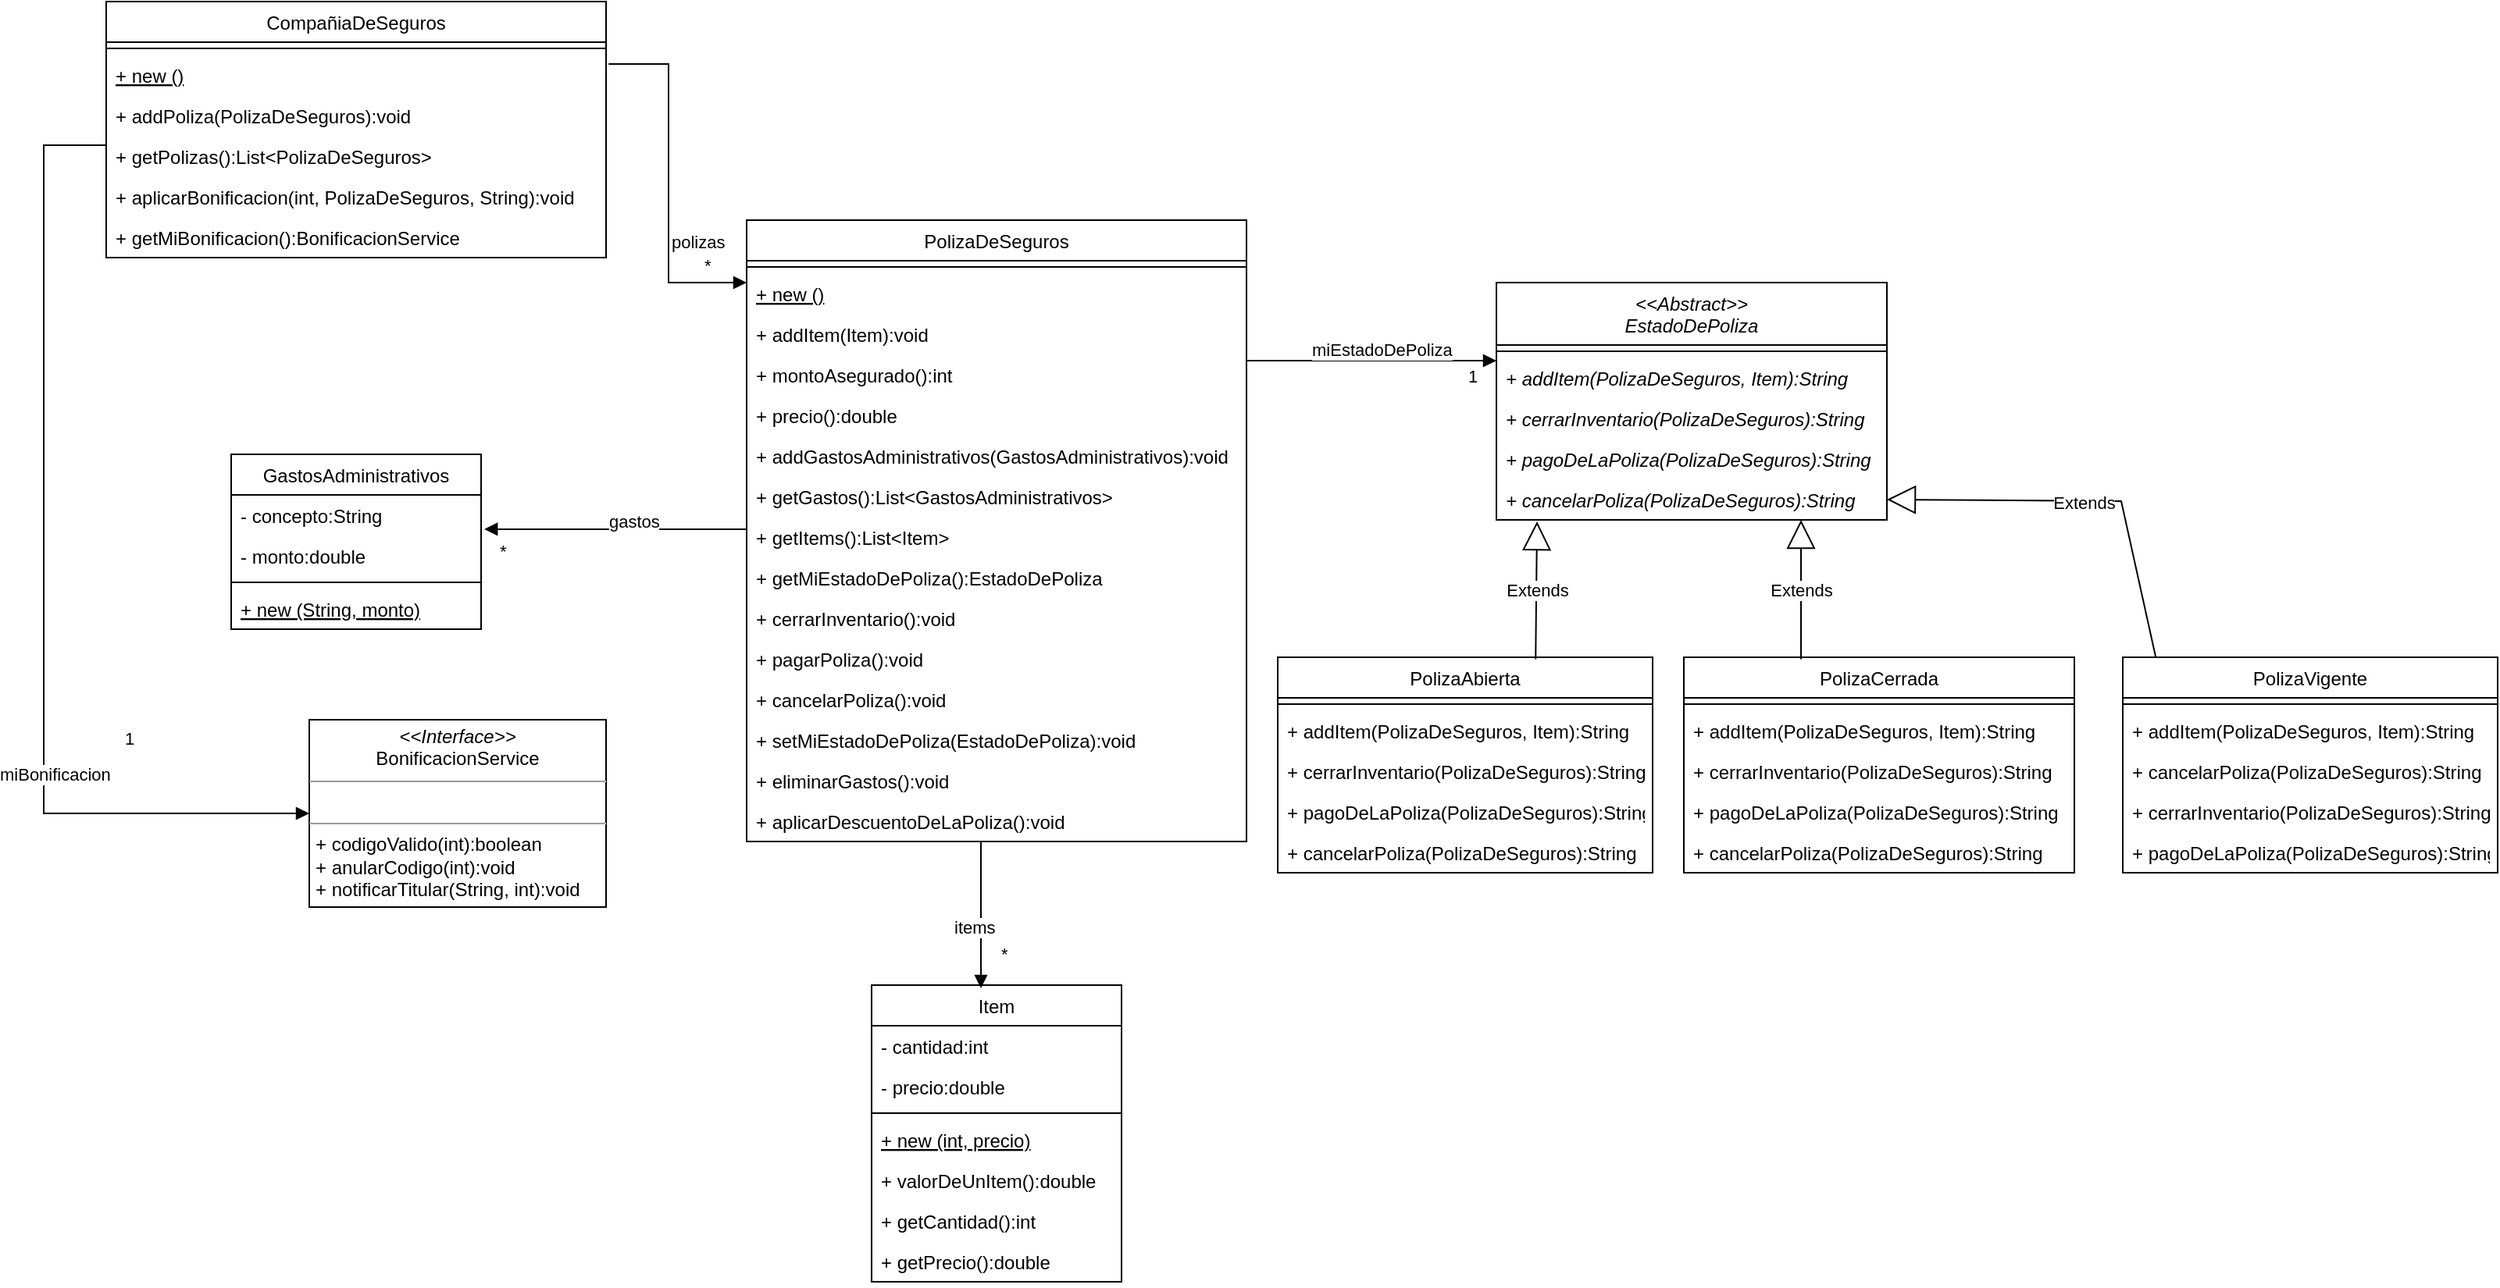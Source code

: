 <mxfile version="20.6.0" type="github">
  <diagram id="C5RBs43oDa-KdzZeNtuy" name="Page-1">
    <mxGraphModel dx="1695" dy="1619" grid="1" gridSize="10" guides="1" tooltips="1" connect="1" arrows="1" fold="1" page="1" pageScale="1" pageWidth="827" pageHeight="1169" math="0" shadow="0">
      <root>
        <mxCell id="WIyWlLk6GJQsqaUBKTNV-0" />
        <mxCell id="WIyWlLk6GJQsqaUBKTNV-1" parent="WIyWlLk6GJQsqaUBKTNV-0" />
        <mxCell id="Q4Jgzchujn3yijIAJBRP-0" value="Item" style="swimlane;fontStyle=0;align=center;verticalAlign=top;childLayout=stackLayout;horizontal=1;startSize=26;horizontalStack=0;resizeParent=1;resizeParentMax=0;resizeLast=0;collapsible=1;marginBottom=0;" parent="WIyWlLk6GJQsqaUBKTNV-1" vertex="1">
          <mxGeometry x="440" y="570" width="160" height="190" as="geometry" />
        </mxCell>
        <mxCell id="Q4Jgzchujn3yijIAJBRP-1" value="- cantidad:int" style="text;strokeColor=none;fillColor=none;align=left;verticalAlign=top;spacingLeft=4;spacingRight=4;overflow=hidden;rotatable=0;points=[[0,0.5],[1,0.5]];portConstraint=eastwest;" parent="Q4Jgzchujn3yijIAJBRP-0" vertex="1">
          <mxGeometry y="26" width="160" height="26" as="geometry" />
        </mxCell>
        <mxCell id="Q4Jgzchujn3yijIAJBRP-3" value="- precio:double" style="text;strokeColor=none;fillColor=none;align=left;verticalAlign=top;spacingLeft=4;spacingRight=4;overflow=hidden;rotatable=0;points=[[0,0.5],[1,0.5]];portConstraint=eastwest;" parent="Q4Jgzchujn3yijIAJBRP-0" vertex="1">
          <mxGeometry y="52" width="160" height="26" as="geometry" />
        </mxCell>
        <mxCell id="Q4Jgzchujn3yijIAJBRP-2" value="" style="line;strokeWidth=1;fillColor=none;align=left;verticalAlign=middle;spacingTop=-1;spacingLeft=3;spacingRight=3;rotatable=0;labelPosition=right;points=[];portConstraint=eastwest;strokeColor=inherit;" parent="Q4Jgzchujn3yijIAJBRP-0" vertex="1">
          <mxGeometry y="78" width="160" height="8" as="geometry" />
        </mxCell>
        <mxCell id="Q4Jgzchujn3yijIAJBRP-4" value="+ new (int, precio)" style="text;strokeColor=none;fillColor=none;align=left;verticalAlign=top;spacingLeft=4;spacingRight=4;overflow=hidden;rotatable=0;points=[[0,0.5],[1,0.5]];portConstraint=eastwest;fontStyle=4" parent="Q4Jgzchujn3yijIAJBRP-0" vertex="1">
          <mxGeometry y="86" width="160" height="26" as="geometry" />
        </mxCell>
        <mxCell id="Q4Jgzchujn3yijIAJBRP-5" value="+ valorDeUnItem():double" style="text;strokeColor=none;fillColor=none;align=left;verticalAlign=top;spacingLeft=4;spacingRight=4;overflow=hidden;rotatable=0;points=[[0,0.5],[1,0.5]];portConstraint=eastwest;fontStyle=0" parent="Q4Jgzchujn3yijIAJBRP-0" vertex="1">
          <mxGeometry y="112" width="160" height="26" as="geometry" />
        </mxCell>
        <mxCell id="Q4Jgzchujn3yijIAJBRP-84" value="+ getCantidad():int" style="text;strokeColor=none;fillColor=none;align=left;verticalAlign=top;spacingLeft=4;spacingRight=4;overflow=hidden;rotatable=0;points=[[0,0.5],[1,0.5]];portConstraint=eastwest;fontStyle=0" parent="Q4Jgzchujn3yijIAJBRP-0" vertex="1">
          <mxGeometry y="138" width="160" height="26" as="geometry" />
        </mxCell>
        <mxCell id="Q4Jgzchujn3yijIAJBRP-85" value="+ getPrecio():double" style="text;strokeColor=none;fillColor=none;align=left;verticalAlign=top;spacingLeft=4;spacingRight=4;overflow=hidden;rotatable=0;points=[[0,0.5],[1,0.5]];portConstraint=eastwest;fontStyle=0" parent="Q4Jgzchujn3yijIAJBRP-0" vertex="1">
          <mxGeometry y="164" width="160" height="26" as="geometry" />
        </mxCell>
        <mxCell id="Q4Jgzchujn3yijIAJBRP-11" value="PolizaDeSeguros" style="swimlane;fontStyle=0;align=center;verticalAlign=top;childLayout=stackLayout;horizontal=1;startSize=26;horizontalStack=0;resizeParent=1;resizeParentMax=0;resizeLast=0;collapsible=1;marginBottom=0;" parent="WIyWlLk6GJQsqaUBKTNV-1" vertex="1">
          <mxGeometry x="360" y="80" width="320" height="398" as="geometry" />
        </mxCell>
        <mxCell id="Q4Jgzchujn3yijIAJBRP-13" value="" style="line;strokeWidth=1;fillColor=none;align=left;verticalAlign=middle;spacingTop=-1;spacingLeft=3;spacingRight=3;rotatable=0;labelPosition=right;points=[];portConstraint=eastwest;strokeColor=inherit;" parent="Q4Jgzchujn3yijIAJBRP-11" vertex="1">
          <mxGeometry y="26" width="320" height="8" as="geometry" />
        </mxCell>
        <mxCell id="Q4Jgzchujn3yijIAJBRP-14" value="+ new ()" style="text;strokeColor=none;fillColor=none;align=left;verticalAlign=top;spacingLeft=4;spacingRight=4;overflow=hidden;rotatable=0;points=[[0,0.5],[1,0.5]];portConstraint=eastwest;fontStyle=4" parent="Q4Jgzchujn3yijIAJBRP-11" vertex="1">
          <mxGeometry y="34" width="320" height="26" as="geometry" />
        </mxCell>
        <mxCell id="Q4Jgzchujn3yijIAJBRP-26" value="+ addItem(Item):void" style="text;strokeColor=none;fillColor=none;align=left;verticalAlign=top;spacingLeft=4;spacingRight=4;overflow=hidden;rotatable=0;points=[[0,0.5],[1,0.5]];portConstraint=eastwest;fontStyle=0" parent="Q4Jgzchujn3yijIAJBRP-11" vertex="1">
          <mxGeometry y="60" width="320" height="26" as="geometry" />
        </mxCell>
        <mxCell id="Q4Jgzchujn3yijIAJBRP-29" value="+ montoAsegurado():int" style="text;strokeColor=none;fillColor=none;align=left;verticalAlign=top;spacingLeft=4;spacingRight=4;overflow=hidden;rotatable=0;points=[[0,0.5],[1,0.5]];portConstraint=eastwest;fontStyle=0" parent="Q4Jgzchujn3yijIAJBRP-11" vertex="1">
          <mxGeometry y="86" width="320" height="26" as="geometry" />
        </mxCell>
        <mxCell id="Q4Jgzchujn3yijIAJBRP-30" value="+ precio():double" style="text;strokeColor=none;fillColor=none;align=left;verticalAlign=top;spacingLeft=4;spacingRight=4;overflow=hidden;rotatable=0;points=[[0,0.5],[1,0.5]];portConstraint=eastwest;fontStyle=0" parent="Q4Jgzchujn3yijIAJBRP-11" vertex="1">
          <mxGeometry y="112" width="320" height="26" as="geometry" />
        </mxCell>
        <mxCell id="Q4Jgzchujn3yijIAJBRP-31" value="+ addGastosAdministrativos(GastosAdministrativos):void" style="text;strokeColor=none;fillColor=none;align=left;verticalAlign=top;spacingLeft=4;spacingRight=4;overflow=hidden;rotatable=0;points=[[0,0.5],[1,0.5]];portConstraint=eastwest;fontStyle=0" parent="Q4Jgzchujn3yijIAJBRP-11" vertex="1">
          <mxGeometry y="138" width="320" height="26" as="geometry" />
        </mxCell>
        <mxCell id="Q4Jgzchujn3yijIAJBRP-40" value="+ getGastos():List&lt;GastosAdministrativos&gt;" style="text;strokeColor=none;fillColor=none;align=left;verticalAlign=top;spacingLeft=4;spacingRight=4;overflow=hidden;rotatable=0;points=[[0,0.5],[1,0.5]];portConstraint=eastwest;fontStyle=0" parent="Q4Jgzchujn3yijIAJBRP-11" vertex="1">
          <mxGeometry y="164" width="320" height="26" as="geometry" />
        </mxCell>
        <mxCell id="Q4Jgzchujn3yijIAJBRP-41" value="+ getItems():List&lt;Item&gt;" style="text;strokeColor=none;fillColor=none;align=left;verticalAlign=top;spacingLeft=4;spacingRight=4;overflow=hidden;rotatable=0;points=[[0,0.5],[1,0.5]];portConstraint=eastwest;fontStyle=0" parent="Q4Jgzchujn3yijIAJBRP-11" vertex="1">
          <mxGeometry y="190" width="320" height="26" as="geometry" />
        </mxCell>
        <mxCell id="Q4Jgzchujn3yijIAJBRP-51" value="+ getMiEstadoDePoliza():EstadoDePoliza" style="text;strokeColor=none;fillColor=none;align=left;verticalAlign=top;spacingLeft=4;spacingRight=4;overflow=hidden;rotatable=0;points=[[0,0.5],[1,0.5]];portConstraint=eastwest;fontStyle=0" parent="Q4Jgzchujn3yijIAJBRP-11" vertex="1">
          <mxGeometry y="216" width="320" height="26" as="geometry" />
        </mxCell>
        <mxCell id="L172YjFZP5_gdF0e71oz-0" value="+ cerrarInventario():void" style="text;strokeColor=none;fillColor=none;align=left;verticalAlign=top;spacingLeft=4;spacingRight=4;overflow=hidden;rotatable=0;points=[[0,0.5],[1,0.5]];portConstraint=eastwest;fontStyle=0" vertex="1" parent="Q4Jgzchujn3yijIAJBRP-11">
          <mxGeometry y="242" width="320" height="26" as="geometry" />
        </mxCell>
        <mxCell id="L172YjFZP5_gdF0e71oz-1" value="+ pagarPoliza():void" style="text;strokeColor=none;fillColor=none;align=left;verticalAlign=top;spacingLeft=4;spacingRight=4;overflow=hidden;rotatable=0;points=[[0,0.5],[1,0.5]];portConstraint=eastwest;fontStyle=0" vertex="1" parent="Q4Jgzchujn3yijIAJBRP-11">
          <mxGeometry y="268" width="320" height="26" as="geometry" />
        </mxCell>
        <mxCell id="L172YjFZP5_gdF0e71oz-2" value="+ cancelarPoliza():void" style="text;strokeColor=none;fillColor=none;align=left;verticalAlign=top;spacingLeft=4;spacingRight=4;overflow=hidden;rotatable=0;points=[[0,0.5],[1,0.5]];portConstraint=eastwest;fontStyle=0" vertex="1" parent="Q4Jgzchujn3yijIAJBRP-11">
          <mxGeometry y="294" width="320" height="26" as="geometry" />
        </mxCell>
        <mxCell id="L172YjFZP5_gdF0e71oz-3" value="+ setMiEstadoDePoliza(EstadoDePoliza):void" style="text;strokeColor=none;fillColor=none;align=left;verticalAlign=top;spacingLeft=4;spacingRight=4;overflow=hidden;rotatable=0;points=[[0,0.5],[1,0.5]];portConstraint=eastwest;fontStyle=0" vertex="1" parent="Q4Jgzchujn3yijIAJBRP-11">
          <mxGeometry y="320" width="320" height="26" as="geometry" />
        </mxCell>
        <mxCell id="L172YjFZP5_gdF0e71oz-4" value="+ eliminarGastos():void" style="text;strokeColor=none;fillColor=none;align=left;verticalAlign=top;spacingLeft=4;spacingRight=4;overflow=hidden;rotatable=0;points=[[0,0.5],[1,0.5]];portConstraint=eastwest;fontStyle=0" vertex="1" parent="Q4Jgzchujn3yijIAJBRP-11">
          <mxGeometry y="346" width="320" height="26" as="geometry" />
        </mxCell>
        <mxCell id="L172YjFZP5_gdF0e71oz-5" value="+ aplicarDescuentoDeLaPoliza():void" style="text;strokeColor=none;fillColor=none;align=left;verticalAlign=top;spacingLeft=4;spacingRight=4;overflow=hidden;rotatable=0;points=[[0,0.5],[1,0.5]];portConstraint=eastwest;fontStyle=0" vertex="1" parent="Q4Jgzchujn3yijIAJBRP-11">
          <mxGeometry y="372" width="320" height="26" as="geometry" />
        </mxCell>
        <mxCell id="Q4Jgzchujn3yijIAJBRP-15" value="CompañiaDeSeguros" style="swimlane;fontStyle=0;align=center;verticalAlign=top;childLayout=stackLayout;horizontal=1;startSize=26;horizontalStack=0;resizeParent=1;resizeParentMax=0;resizeLast=0;collapsible=1;marginBottom=0;" parent="WIyWlLk6GJQsqaUBKTNV-1" vertex="1">
          <mxGeometry x="-50" y="-60" width="320" height="164" as="geometry" />
        </mxCell>
        <mxCell id="Q4Jgzchujn3yijIAJBRP-17" value="" style="line;strokeWidth=1;fillColor=none;align=left;verticalAlign=middle;spacingTop=-1;spacingLeft=3;spacingRight=3;rotatable=0;labelPosition=right;points=[];portConstraint=eastwest;strokeColor=inherit;" parent="Q4Jgzchujn3yijIAJBRP-15" vertex="1">
          <mxGeometry y="26" width="320" height="8" as="geometry" />
        </mxCell>
        <mxCell id="Q4Jgzchujn3yijIAJBRP-18" value="+ new ()" style="text;strokeColor=none;fillColor=none;align=left;verticalAlign=top;spacingLeft=4;spacingRight=4;overflow=hidden;rotatable=0;points=[[0,0.5],[1,0.5]];portConstraint=eastwest;fontStyle=4" parent="Q4Jgzchujn3yijIAJBRP-15" vertex="1">
          <mxGeometry y="34" width="320" height="26" as="geometry" />
        </mxCell>
        <mxCell id="Q4Jgzchujn3yijIAJBRP-28" value="+ addPoliza(PolizaDeSeguros):void" style="text;strokeColor=none;fillColor=none;align=left;verticalAlign=top;spacingLeft=4;spacingRight=4;overflow=hidden;rotatable=0;points=[[0,0.5],[1,0.5]];portConstraint=eastwest;fontStyle=0" parent="Q4Jgzchujn3yijIAJBRP-15" vertex="1">
          <mxGeometry y="60" width="320" height="26" as="geometry" />
        </mxCell>
        <mxCell id="Q4Jgzchujn3yijIAJBRP-39" value="+ getPolizas():List&lt;PolizaDeSeguros&gt;" style="text;strokeColor=none;fillColor=none;align=left;verticalAlign=top;spacingLeft=4;spacingRight=4;overflow=hidden;rotatable=0;points=[[0,0.5],[1,0.5]];portConstraint=eastwest;fontStyle=0" parent="Q4Jgzchujn3yijIAJBRP-15" vertex="1">
          <mxGeometry y="86" width="320" height="26" as="geometry" />
        </mxCell>
        <mxCell id="Q4Jgzchujn3yijIAJBRP-80" value="+ aplicarBonificacion(int, PolizaDeSeguros, String):void" style="text;strokeColor=none;fillColor=none;align=left;verticalAlign=top;spacingLeft=4;spacingRight=4;overflow=hidden;rotatable=0;points=[[0,0.5],[1,0.5]];portConstraint=eastwest;fontStyle=0" parent="Q4Jgzchujn3yijIAJBRP-15" vertex="1">
          <mxGeometry y="112" width="320" height="26" as="geometry" />
        </mxCell>
        <mxCell id="Q4Jgzchujn3yijIAJBRP-83" value="+ getMiBonificacion():BonificacionService" style="text;strokeColor=none;fillColor=none;align=left;verticalAlign=top;spacingLeft=4;spacingRight=4;overflow=hidden;rotatable=0;points=[[0,0.5],[1,0.5]];portConstraint=eastwest;fontStyle=0" parent="Q4Jgzchujn3yijIAJBRP-15" vertex="1">
          <mxGeometry y="138" width="320" height="26" as="geometry" />
        </mxCell>
        <mxCell id="Q4Jgzchujn3yijIAJBRP-19" value="polizas" style="endArrow=block;endFill=1;html=1;edgeStyle=orthogonalEdgeStyle;align=left;verticalAlign=top;rounded=0;exitX=1.005;exitY=0.231;exitDx=0;exitDy=0;exitPerimeter=0;" parent="WIyWlLk6GJQsqaUBKTNV-1" source="Q4Jgzchujn3yijIAJBRP-18" edge="1">
          <mxGeometry x="0.217" relative="1" as="geometry">
            <mxPoint x="250" y="120" as="sourcePoint" />
            <mxPoint x="360" y="120" as="targetPoint" />
            <Array as="points">
              <mxPoint x="310" y="-20" />
              <mxPoint x="310" y="120" />
            </Array>
            <mxPoint as="offset" />
          </mxGeometry>
        </mxCell>
        <mxCell id="Q4Jgzchujn3yijIAJBRP-20" value="*" style="edgeLabel;resizable=0;html=1;align=left;verticalAlign=bottom;" parent="Q4Jgzchujn3yijIAJBRP-19" connectable="0" vertex="1">
          <mxGeometry x="-1" relative="1" as="geometry">
            <mxPoint x="59" y="137" as="offset" />
          </mxGeometry>
        </mxCell>
        <mxCell id="Q4Jgzchujn3yijIAJBRP-21" value="items" style="endArrow=block;endFill=1;html=1;edgeStyle=orthogonalEdgeStyle;align=left;verticalAlign=top;rounded=0;" parent="WIyWlLk6GJQsqaUBKTNV-1" edge="1">
          <mxGeometry x="-0.111" y="-19" relative="1" as="geometry">
            <mxPoint x="510" y="478" as="sourcePoint" />
            <mxPoint x="510" y="572" as="targetPoint" />
            <Array as="points">
              <mxPoint x="510.5" y="548" />
              <mxPoint x="510.5" y="548" />
            </Array>
            <mxPoint as="offset" />
          </mxGeometry>
        </mxCell>
        <mxCell id="Q4Jgzchujn3yijIAJBRP-22" value="*" style="edgeLabel;resizable=0;html=1;align=left;verticalAlign=bottom;" parent="Q4Jgzchujn3yijIAJBRP-21" connectable="0" vertex="1">
          <mxGeometry x="-1" relative="1" as="geometry">
            <mxPoint x="11" y="80" as="offset" />
          </mxGeometry>
        </mxCell>
        <mxCell id="Q4Jgzchujn3yijIAJBRP-32" value="GastosAdministrativos" style="swimlane;fontStyle=0;align=center;verticalAlign=top;childLayout=stackLayout;horizontal=1;startSize=26;horizontalStack=0;resizeParent=1;resizeParentMax=0;resizeLast=0;collapsible=1;marginBottom=0;" parent="WIyWlLk6GJQsqaUBKTNV-1" vertex="1">
          <mxGeometry x="30" y="230" width="160" height="112" as="geometry" />
        </mxCell>
        <mxCell id="Q4Jgzchujn3yijIAJBRP-33" value="- concepto:String" style="text;strokeColor=none;fillColor=none;align=left;verticalAlign=top;spacingLeft=4;spacingRight=4;overflow=hidden;rotatable=0;points=[[0,0.5],[1,0.5]];portConstraint=eastwest;" parent="Q4Jgzchujn3yijIAJBRP-32" vertex="1">
          <mxGeometry y="26" width="160" height="26" as="geometry" />
        </mxCell>
        <mxCell id="Q4Jgzchujn3yijIAJBRP-36" value="- monto:double" style="text;strokeColor=none;fillColor=none;align=left;verticalAlign=top;spacingLeft=4;spacingRight=4;overflow=hidden;rotatable=0;points=[[0,0.5],[1,0.5]];portConstraint=eastwest;" parent="Q4Jgzchujn3yijIAJBRP-32" vertex="1">
          <mxGeometry y="52" width="160" height="26" as="geometry" />
        </mxCell>
        <mxCell id="Q4Jgzchujn3yijIAJBRP-34" value="" style="line;strokeWidth=1;fillColor=none;align=left;verticalAlign=middle;spacingTop=-1;spacingLeft=3;spacingRight=3;rotatable=0;labelPosition=right;points=[];portConstraint=eastwest;strokeColor=inherit;" parent="Q4Jgzchujn3yijIAJBRP-32" vertex="1">
          <mxGeometry y="78" width="160" height="8" as="geometry" />
        </mxCell>
        <mxCell id="Q4Jgzchujn3yijIAJBRP-35" value="+ new (String, monto)" style="text;strokeColor=none;fillColor=none;align=left;verticalAlign=top;spacingLeft=4;spacingRight=4;overflow=hidden;rotatable=0;points=[[0,0.5],[1,0.5]];portConstraint=eastwest;fontStyle=4" parent="Q4Jgzchujn3yijIAJBRP-32" vertex="1">
          <mxGeometry y="86" width="160" height="26" as="geometry" />
        </mxCell>
        <mxCell id="Q4Jgzchujn3yijIAJBRP-43" value="gastos" style="endArrow=block;endFill=1;html=1;edgeStyle=orthogonalEdgeStyle;align=left;verticalAlign=top;rounded=0;entryX=1.013;entryY=-0.154;entryDx=0;entryDy=0;entryPerimeter=0;exitX=0;exitY=0.5;exitDx=0;exitDy=0;" parent="WIyWlLk6GJQsqaUBKTNV-1" source="Q4Jgzchujn3yijIAJBRP-41" target="Q4Jgzchujn3yijIAJBRP-36" edge="1">
          <mxGeometry x="0.099" y="-18" relative="1" as="geometry">
            <mxPoint x="320" y="270" as="sourcePoint" />
            <mxPoint x="250" y="230" as="targetPoint" />
            <Array as="points">
              <mxPoint x="360" y="278" />
            </Array>
            <mxPoint as="offset" />
          </mxGeometry>
        </mxCell>
        <mxCell id="Q4Jgzchujn3yijIAJBRP-44" value="*" style="edgeLabel;resizable=0;html=1;align=left;verticalAlign=bottom;" parent="Q4Jgzchujn3yijIAJBRP-43" connectable="0" vertex="1">
          <mxGeometry x="-1" relative="1" as="geometry">
            <mxPoint x="-160" y="17" as="offset" />
          </mxGeometry>
        </mxCell>
        <mxCell id="Q4Jgzchujn3yijIAJBRP-45" value="&lt;&lt;Abstract&gt;&gt;&#xa;EstadoDePoliza" style="swimlane;fontStyle=2;align=center;verticalAlign=top;childLayout=stackLayout;horizontal=1;startSize=40;horizontalStack=0;resizeParent=1;resizeParentMax=0;resizeLast=0;collapsible=1;marginBottom=0;" parent="WIyWlLk6GJQsqaUBKTNV-1" vertex="1">
          <mxGeometry x="840" y="120" width="250" height="152" as="geometry" />
        </mxCell>
        <mxCell id="Q4Jgzchujn3yijIAJBRP-47" value="" style="line;strokeWidth=1;fillColor=none;align=left;verticalAlign=middle;spacingTop=-1;spacingLeft=3;spacingRight=3;rotatable=0;labelPosition=right;points=[];portConstraint=eastwest;strokeColor=inherit;" parent="Q4Jgzchujn3yijIAJBRP-45" vertex="1">
          <mxGeometry y="40" width="250" height="8" as="geometry" />
        </mxCell>
        <mxCell id="Q4Jgzchujn3yijIAJBRP-48" value="+ addItem(PolizaDeSeguros, Item):String" style="text;strokeColor=none;fillColor=none;align=left;verticalAlign=top;spacingLeft=4;spacingRight=4;overflow=hidden;rotatable=0;points=[[0,0.5],[1,0.5]];portConstraint=eastwest;fontStyle=2" parent="Q4Jgzchujn3yijIAJBRP-45" vertex="1">
          <mxGeometry y="48" width="250" height="26" as="geometry" />
        </mxCell>
        <mxCell id="Q4Jgzchujn3yijIAJBRP-52" value="+ cerrarInventario(PolizaDeSeguros):String" style="text;strokeColor=none;fillColor=none;align=left;verticalAlign=top;spacingLeft=4;spacingRight=4;overflow=hidden;rotatable=0;points=[[0,0.5],[1,0.5]];portConstraint=eastwest;fontStyle=2" parent="Q4Jgzchujn3yijIAJBRP-45" vertex="1">
          <mxGeometry y="74" width="250" height="26" as="geometry" />
        </mxCell>
        <mxCell id="Q4Jgzchujn3yijIAJBRP-53" value="+ pagoDeLaPoliza(PolizaDeSeguros):String" style="text;strokeColor=none;fillColor=none;align=left;verticalAlign=top;spacingLeft=4;spacingRight=4;overflow=hidden;rotatable=0;points=[[0,0.5],[1,0.5]];portConstraint=eastwest;fontStyle=2" parent="Q4Jgzchujn3yijIAJBRP-45" vertex="1">
          <mxGeometry y="100" width="250" height="26" as="geometry" />
        </mxCell>
        <mxCell id="Q4Jgzchujn3yijIAJBRP-54" value="+ cancelarPoliza(PolizaDeSeguros):String" style="text;strokeColor=none;fillColor=none;align=left;verticalAlign=top;spacingLeft=4;spacingRight=4;overflow=hidden;rotatable=0;points=[[0,0.5],[1,0.5]];portConstraint=eastwest;fontStyle=2" parent="Q4Jgzchujn3yijIAJBRP-45" vertex="1">
          <mxGeometry y="126" width="250" height="26" as="geometry" />
        </mxCell>
        <mxCell id="Q4Jgzchujn3yijIAJBRP-49" value="miEstadoDePoliza" style="endArrow=block;endFill=1;html=1;edgeStyle=orthogonalEdgeStyle;align=left;verticalAlign=top;rounded=0;" parent="WIyWlLk6GJQsqaUBKTNV-1" edge="1">
          <mxGeometry x="-0.5" y="20" relative="1" as="geometry">
            <mxPoint x="680" y="170" as="sourcePoint" />
            <mxPoint x="840" y="170" as="targetPoint" />
            <mxPoint as="offset" />
          </mxGeometry>
        </mxCell>
        <mxCell id="Q4Jgzchujn3yijIAJBRP-50" value="1" style="edgeLabel;resizable=0;html=1;align=left;verticalAlign=bottom;" parent="Q4Jgzchujn3yijIAJBRP-49" connectable="0" vertex="1">
          <mxGeometry x="-1" relative="1" as="geometry">
            <mxPoint x="140" y="18" as="offset" />
          </mxGeometry>
        </mxCell>
        <mxCell id="Q4Jgzchujn3yijIAJBRP-55" value="PolizaAbierta" style="swimlane;fontStyle=0;align=center;verticalAlign=top;childLayout=stackLayout;horizontal=1;startSize=26;horizontalStack=0;resizeParent=1;resizeParentMax=0;resizeLast=0;collapsible=1;marginBottom=0;" parent="WIyWlLk6GJQsqaUBKTNV-1" vertex="1">
          <mxGeometry x="700" y="360" width="240" height="138" as="geometry" />
        </mxCell>
        <mxCell id="Q4Jgzchujn3yijIAJBRP-57" value="" style="line;strokeWidth=1;fillColor=none;align=left;verticalAlign=middle;spacingTop=-1;spacingLeft=3;spacingRight=3;rotatable=0;labelPosition=right;points=[];portConstraint=eastwest;strokeColor=inherit;" parent="Q4Jgzchujn3yijIAJBRP-55" vertex="1">
          <mxGeometry y="26" width="240" height="8" as="geometry" />
        </mxCell>
        <mxCell id="Q4Jgzchujn3yijIAJBRP-71" value="+ addItem(PolizaDeSeguros, Item):String" style="text;strokeColor=none;fillColor=none;align=left;verticalAlign=top;spacingLeft=4;spacingRight=4;overflow=hidden;rotatable=0;points=[[0,0.5],[1,0.5]];portConstraint=eastwest;fontStyle=0" parent="Q4Jgzchujn3yijIAJBRP-55" vertex="1">
          <mxGeometry y="34" width="240" height="26" as="geometry" />
        </mxCell>
        <mxCell id="Q4Jgzchujn3yijIAJBRP-72" value="+ cerrarInventario(PolizaDeSeguros):String" style="text;strokeColor=none;fillColor=none;align=left;verticalAlign=top;spacingLeft=4;spacingRight=4;overflow=hidden;rotatable=0;points=[[0,0.5],[1,0.5]];portConstraint=eastwest;fontStyle=0" parent="Q4Jgzchujn3yijIAJBRP-55" vertex="1">
          <mxGeometry y="60" width="240" height="26" as="geometry" />
        </mxCell>
        <mxCell id="pHL_Qw1ODz_Hr5uAMKWi-0" value="+ pagoDeLaPoliza(PolizaDeSeguros):String" style="text;strokeColor=none;fillColor=none;align=left;verticalAlign=top;spacingLeft=4;spacingRight=4;overflow=hidden;rotatable=0;points=[[0,0.5],[1,0.5]];portConstraint=eastwest;fontStyle=0" parent="Q4Jgzchujn3yijIAJBRP-55" vertex="1">
          <mxGeometry y="86" width="240" height="26" as="geometry" />
        </mxCell>
        <mxCell id="pHL_Qw1ODz_Hr5uAMKWi-1" value="+ cancelarPoliza(PolizaDeSeguros):String" style="text;strokeColor=none;fillColor=none;align=left;verticalAlign=top;spacingLeft=4;spacingRight=4;overflow=hidden;rotatable=0;points=[[0,0.5],[1,0.5]];portConstraint=eastwest;fontStyle=0" parent="Q4Jgzchujn3yijIAJBRP-55" vertex="1">
          <mxGeometry y="112" width="240" height="26" as="geometry" />
        </mxCell>
        <mxCell id="Q4Jgzchujn3yijIAJBRP-59" value="PolizaCerrada" style="swimlane;fontStyle=0;align=center;verticalAlign=top;childLayout=stackLayout;horizontal=1;startSize=26;horizontalStack=0;resizeParent=1;resizeParentMax=0;resizeLast=0;collapsible=1;marginBottom=0;" parent="WIyWlLk6GJQsqaUBKTNV-1" vertex="1">
          <mxGeometry x="960" y="360" width="250" height="138" as="geometry" />
        </mxCell>
        <mxCell id="Q4Jgzchujn3yijIAJBRP-61" value="" style="line;strokeWidth=1;fillColor=none;align=left;verticalAlign=middle;spacingTop=-1;spacingLeft=3;spacingRight=3;rotatable=0;labelPosition=right;points=[];portConstraint=eastwest;strokeColor=inherit;" parent="Q4Jgzchujn3yijIAJBRP-59" vertex="1">
          <mxGeometry y="26" width="250" height="8" as="geometry" />
        </mxCell>
        <mxCell id="Q4Jgzchujn3yijIAJBRP-73" value="+ addItem(PolizaDeSeguros, Item):String" style="text;strokeColor=none;fillColor=none;align=left;verticalAlign=top;spacingLeft=4;spacingRight=4;overflow=hidden;rotatable=0;points=[[0,0.5],[1,0.5]];portConstraint=eastwest;fontStyle=0" parent="Q4Jgzchujn3yijIAJBRP-59" vertex="1">
          <mxGeometry y="34" width="250" height="26" as="geometry" />
        </mxCell>
        <mxCell id="pHL_Qw1ODz_Hr5uAMKWi-2" value="+ cerrarInventario(PolizaDeSeguros):String" style="text;strokeColor=none;fillColor=none;align=left;verticalAlign=top;spacingLeft=4;spacingRight=4;overflow=hidden;rotatable=0;points=[[0,0.5],[1,0.5]];portConstraint=eastwest;fontStyle=0" parent="Q4Jgzchujn3yijIAJBRP-59" vertex="1">
          <mxGeometry y="60" width="250" height="26" as="geometry" />
        </mxCell>
        <mxCell id="Q4Jgzchujn3yijIAJBRP-74" value="+ pagoDeLaPoliza(PolizaDeSeguros):String" style="text;strokeColor=none;fillColor=none;align=left;verticalAlign=top;spacingLeft=4;spacingRight=4;overflow=hidden;rotatable=0;points=[[0,0.5],[1,0.5]];portConstraint=eastwest;fontStyle=0" parent="Q4Jgzchujn3yijIAJBRP-59" vertex="1">
          <mxGeometry y="86" width="250" height="26" as="geometry" />
        </mxCell>
        <mxCell id="pHL_Qw1ODz_Hr5uAMKWi-3" value="+ cancelarPoliza(PolizaDeSeguros):String" style="text;strokeColor=none;fillColor=none;align=left;verticalAlign=top;spacingLeft=4;spacingRight=4;overflow=hidden;rotatable=0;points=[[0,0.5],[1,0.5]];portConstraint=eastwest;fontStyle=0" parent="Q4Jgzchujn3yijIAJBRP-59" vertex="1">
          <mxGeometry y="112" width="250" height="26" as="geometry" />
        </mxCell>
        <mxCell id="Q4Jgzchujn3yijIAJBRP-63" value="PolizaVigente" style="swimlane;fontStyle=0;align=center;verticalAlign=top;childLayout=stackLayout;horizontal=1;startSize=26;horizontalStack=0;resizeParent=1;resizeParentMax=0;resizeLast=0;collapsible=1;marginBottom=0;" parent="WIyWlLk6GJQsqaUBKTNV-1" vertex="1">
          <mxGeometry x="1241" y="360" width="240" height="138" as="geometry" />
        </mxCell>
        <mxCell id="Q4Jgzchujn3yijIAJBRP-65" value="" style="line;strokeWidth=1;fillColor=none;align=left;verticalAlign=middle;spacingTop=-1;spacingLeft=3;spacingRight=3;rotatable=0;labelPosition=right;points=[];portConstraint=eastwest;strokeColor=inherit;" parent="Q4Jgzchujn3yijIAJBRP-63" vertex="1">
          <mxGeometry y="26" width="240" height="8" as="geometry" />
        </mxCell>
        <mxCell id="pHL_Qw1ODz_Hr5uAMKWi-4" value="+ addItem(PolizaDeSeguros, Item):String" style="text;strokeColor=none;fillColor=none;align=left;verticalAlign=top;spacingLeft=4;spacingRight=4;overflow=hidden;rotatable=0;points=[[0,0.5],[1,0.5]];portConstraint=eastwest;fontStyle=0" parent="Q4Jgzchujn3yijIAJBRP-63" vertex="1">
          <mxGeometry y="34" width="240" height="26" as="geometry" />
        </mxCell>
        <mxCell id="Q4Jgzchujn3yijIAJBRP-75" value="+ cancelarPoliza(PolizaDeSeguros):String" style="text;strokeColor=none;fillColor=none;align=left;verticalAlign=top;spacingLeft=4;spacingRight=4;overflow=hidden;rotatable=0;points=[[0,0.5],[1,0.5]];portConstraint=eastwest;fontStyle=0" parent="Q4Jgzchujn3yijIAJBRP-63" vertex="1">
          <mxGeometry y="60" width="240" height="26" as="geometry" />
        </mxCell>
        <mxCell id="pHL_Qw1ODz_Hr5uAMKWi-5" value="+ cerrarInventario(PolizaDeSeguros):String" style="text;strokeColor=none;fillColor=none;align=left;verticalAlign=top;spacingLeft=4;spacingRight=4;overflow=hidden;rotatable=0;points=[[0,0.5],[1,0.5]];portConstraint=eastwest;fontStyle=0" parent="Q4Jgzchujn3yijIAJBRP-63" vertex="1">
          <mxGeometry y="86" width="240" height="26" as="geometry" />
        </mxCell>
        <mxCell id="pHL_Qw1ODz_Hr5uAMKWi-6" value="+ pagoDeLaPoliza(PolizaDeSeguros):String" style="text;strokeColor=none;fillColor=none;align=left;verticalAlign=top;spacingLeft=4;spacingRight=4;overflow=hidden;rotatable=0;points=[[0,0.5],[1,0.5]];portConstraint=eastwest;fontStyle=0" parent="Q4Jgzchujn3yijIAJBRP-63" vertex="1">
          <mxGeometry y="112" width="240" height="26" as="geometry" />
        </mxCell>
        <mxCell id="Q4Jgzchujn3yijIAJBRP-68" value="Extends" style="endArrow=block;endSize=16;endFill=0;html=1;rounded=0;exitX=0.688;exitY=0.009;exitDx=0;exitDy=0;exitPerimeter=0;entryX=0.104;entryY=1.038;entryDx=0;entryDy=0;entryPerimeter=0;" parent="WIyWlLk6GJQsqaUBKTNV-1" source="Q4Jgzchujn3yijIAJBRP-55" target="Q4Jgzchujn3yijIAJBRP-54" edge="1">
          <mxGeometry width="160" relative="1" as="geometry">
            <mxPoint x="760" y="310" as="sourcePoint" />
            <mxPoint x="860" y="280" as="targetPoint" />
          </mxGeometry>
        </mxCell>
        <mxCell id="Q4Jgzchujn3yijIAJBRP-69" value="Extends" style="endArrow=block;endSize=16;endFill=0;html=1;rounded=0;entryX=0.78;entryY=1;entryDx=0;entryDy=0;entryPerimeter=0;exitX=0.3;exitY=0.009;exitDx=0;exitDy=0;exitPerimeter=0;" parent="WIyWlLk6GJQsqaUBKTNV-1" source="Q4Jgzchujn3yijIAJBRP-59" target="Q4Jgzchujn3yijIAJBRP-54" edge="1">
          <mxGeometry width="160" relative="1" as="geometry">
            <mxPoint x="1040" y="360" as="sourcePoint" />
            <mxPoint x="1010" y="280" as="targetPoint" />
            <Array as="points" />
          </mxGeometry>
        </mxCell>
        <mxCell id="Q4Jgzchujn3yijIAJBRP-70" value="Extends" style="endArrow=block;endSize=16;endFill=0;html=1;rounded=0;exitX=0.088;exitY=0;exitDx=0;exitDy=0;exitPerimeter=0;entryX=1;entryY=0.5;entryDx=0;entryDy=0;" parent="WIyWlLk6GJQsqaUBKTNV-1" source="Q4Jgzchujn3yijIAJBRP-63" target="Q4Jgzchujn3yijIAJBRP-54" edge="1">
          <mxGeometry x="0.0" y="1" width="160" relative="1" as="geometry">
            <mxPoint x="1070" y="320" as="sourcePoint" />
            <mxPoint x="1160" y="260" as="targetPoint" />
            <Array as="points">
              <mxPoint x="1240" y="260" />
            </Array>
            <mxPoint as="offset" />
          </mxGeometry>
        </mxCell>
        <mxCell id="Q4Jgzchujn3yijIAJBRP-76" value="&lt;p style=&quot;margin:0px;margin-top:4px;text-align:center;&quot;&gt;&lt;i&gt;&amp;lt;&amp;lt;Interface&amp;gt;&amp;gt;&lt;/i&gt;&lt;br&gt;BonificacionService&lt;/p&gt;&lt;hr size=&quot;1&quot;&gt;&lt;p style=&quot;margin:0px;margin-left:4px;&quot;&gt;&lt;br&gt;&lt;/p&gt;&lt;hr size=&quot;1&quot;&gt;&lt;p style=&quot;margin:0px;margin-left:4px;&quot;&gt;+ codigoValido(int):boolean&lt;/p&gt;&lt;p style=&quot;margin:0px;margin-left:4px;&quot;&gt;+ anularCodigo(int):void&lt;/p&gt;&lt;p style=&quot;margin:0px;margin-left:4px;&quot;&gt;+ notificarTitular(String, int):void&lt;/p&gt;" style="verticalAlign=top;align=left;overflow=fill;fontSize=12;fontFamily=Helvetica;html=1;" parent="WIyWlLk6GJQsqaUBKTNV-1" vertex="1">
          <mxGeometry x="80" y="400" width="190" height="120" as="geometry" />
        </mxCell>
        <mxCell id="Q4Jgzchujn3yijIAJBRP-77" value="miBonificacion" style="endArrow=block;endFill=1;html=1;edgeStyle=orthogonalEdgeStyle;align=left;verticalAlign=top;rounded=0;exitX=0;exitY=0.077;exitDx=0;exitDy=0;exitPerimeter=0;entryX=0;entryY=0.5;entryDx=0;entryDy=0;" parent="WIyWlLk6GJQsqaUBKTNV-1" source="Q4Jgzchujn3yijIAJBRP-28" target="Q4Jgzchujn3yijIAJBRP-76" edge="1">
          <mxGeometry x="0.377" y="-30" relative="1" as="geometry">
            <mxPoint x="-90" y="150" as="sourcePoint" />
            <mxPoint x="-80" y="480" as="targetPoint" />
            <Array as="points">
              <mxPoint x="-50" y="32" />
              <mxPoint x="-90" y="32" />
              <mxPoint x="-90" y="460" />
            </Array>
            <mxPoint as="offset" />
          </mxGeometry>
        </mxCell>
        <mxCell id="Q4Jgzchujn3yijIAJBRP-78" value="1" style="edgeLabel;resizable=0;html=1;align=left;verticalAlign=bottom;" parent="Q4Jgzchujn3yijIAJBRP-77" connectable="0" vertex="1">
          <mxGeometry x="-1" relative="1" as="geometry">
            <mxPoint x="10" y="418" as="offset" />
          </mxGeometry>
        </mxCell>
      </root>
    </mxGraphModel>
  </diagram>
</mxfile>
